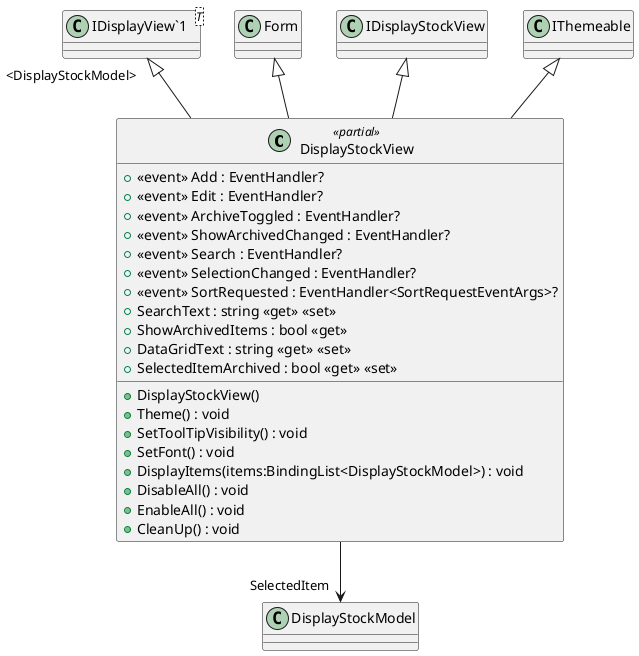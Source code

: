 @startuml
class DisplayStockView <<partial>> {
    +  <<event>> Add : EventHandler? 
    +  <<event>> Edit : EventHandler? 
    +  <<event>> ArchiveToggled : EventHandler? 
    +  <<event>> ShowArchivedChanged : EventHandler? 
    +  <<event>> Search : EventHandler? 
    +  <<event>> SelectionChanged : EventHandler? 
    +  <<event>> SortRequested : EventHandler<SortRequestEventArgs>? 
    + DisplayStockView()
    + Theme() : void
    + SetToolTipVisibility() : void
    + SetFont() : void
    + SearchText : string <<get>> <<set>>
    + ShowArchivedItems : bool <<get>>
    + DataGridText : string <<get>> <<set>>
    + SelectedItemArchived : bool <<get>> <<set>>
    + DisplayItems(items:BindingList<DisplayStockModel>) : void
    + DisableAll() : void
    + EnableAll() : void
    + CleanUp() : void
}
class "IDisplayView`1"<T> {
}
Form <|-- DisplayStockView
IDisplayStockView <|-- DisplayStockView
IThemeable <|-- DisplayStockView
"IDisplayView`1" "<DisplayStockModel>" <|-- DisplayStockView
DisplayStockView --> "SelectedItem" DisplayStockModel
@enduml
